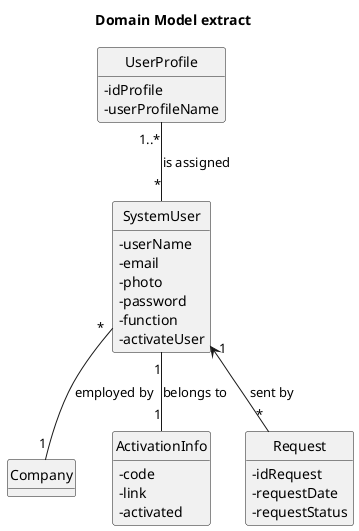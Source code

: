 @startuml
'https://plantuml.com/class-diagram
hide circle
skinparam classAttributeIconSize 0
hide methods

title Domain Model extract

class Company{
}

class SystemUser{
      - userName
      - email
      - photo
      - password
      - function
      - activateUser
      }

class ActivationInfo{
- code
- link
- activated
}
class UserProfile{
- idProfile
- userProfileName
}
class Request{
- idRequest
- requestDate
- requestStatus
}

SystemUser "1" -- "1" ActivationInfo: belongs to
SystemUser "1" <-- "*" Request: sent by
SystemUser "*" -- "1" Company: employed by
UserProfile "1..*" -- "*" SystemUser: is assigned

@enduml